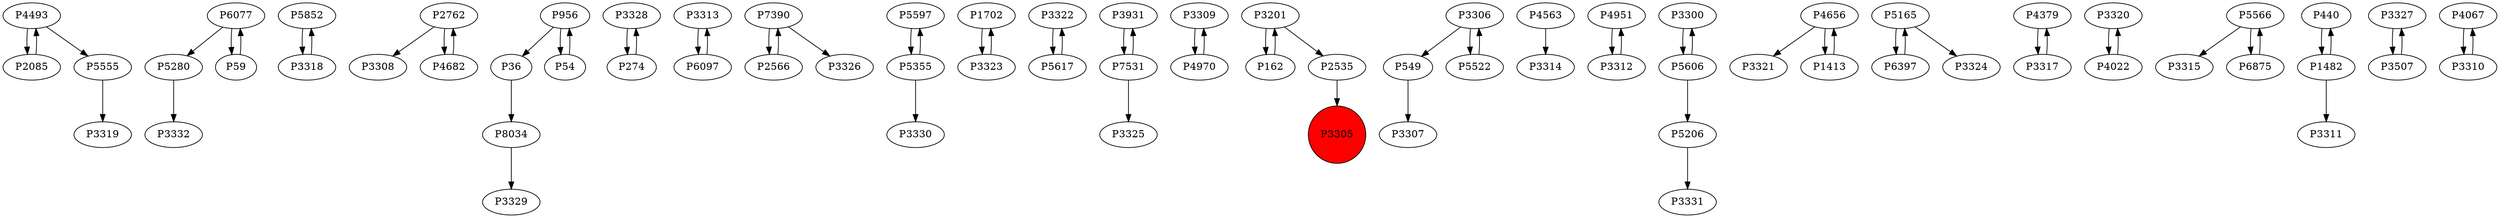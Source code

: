 digraph {
	P4493 -> P2085
	P6077 -> P5280
	P5852 -> P3318
	P2762 -> P3308
	P956 -> P36
	P59 -> P6077
	P3328 -> P274
	P3313 -> P6097
	P7390 -> P2566
	P5597 -> P5355
	P1702 -> P3323
	P956 -> P54
	P3322 -> P5617
	P3931 -> P7531
	P3309 -> P4970
	P5555 -> P3319
	P4970 -> P3309
	P3201 -> P162
	P5280 -> P3332
	P3306 -> P549
	P549 -> P3307
	P6077 -> P59
	P2535 -> P3305
	P3323 -> P1702
	P4563 -> P3314
	P36 -> P8034
	P2566 -> P7390
	P4951 -> P3312
	P3300 -> P5606
	P3306 -> P5522
	P162 -> P3201
	P4656 -> P3321
	P3201 -> P2535
	P4682 -> P2762
	P5165 -> P6397
	P4379 -> P3317
	P5355 -> P5597
	P1413 -> P4656
	P7531 -> P3931
	P5606 -> P5206
	P3312 -> P4951
	P3320 -> P4022
	P8034 -> P3329
	P5617 -> P3322
	P5566 -> P3315
	P5606 -> P3300
	P274 -> P3328
	P5566 -> P6875
	P2085 -> P4493
	P440 -> P1482
	P4022 -> P3320
	P3327 -> P3507
	P2762 -> P4682
	P3507 -> P3327
	P4067 -> P3310
	P5165 -> P3324
	P5522 -> P3306
	P3317 -> P4379
	P54 -> P956
	P7531 -> P3325
	P5355 -> P3330
	P3318 -> P5852
	P3310 -> P4067
	P5206 -> P3331
	P6097 -> P3313
	P7390 -> P3326
	P6397 -> P5165
	P4656 -> P1413
	P1482 -> P3311
	P4493 -> P5555
	P1482 -> P440
	P6875 -> P5566
	P3305 [shape=circle]
	P3305 [style=filled]
	P3305 [fillcolor=red]
}